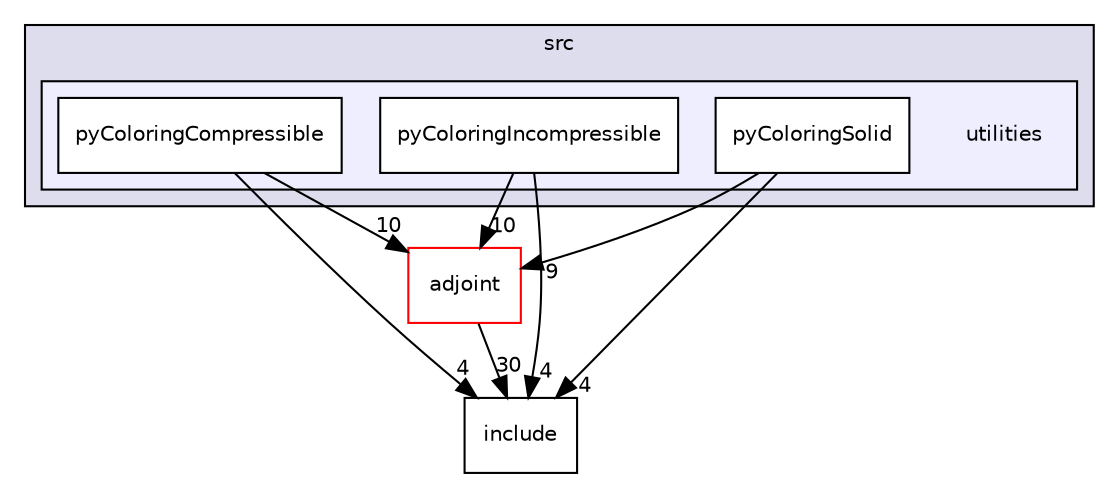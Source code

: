 digraph "dafoam/src/utilities" {
  bgcolor=transparent;
  compound=true
  node [ fontsize="10", fontname="Helvetica"];
  edge [ labelfontsize="10", labelfontname="Helvetica"];
  subgraph clusterdir_627fd991f2d271afc2835b9eae3d66f7 {
    graph [ bgcolor="#ddddee", pencolor="black", label="src" fontname="Helvetica", fontsize="10", URL="dir_627fd991f2d271afc2835b9eae3d66f7.html"]
  subgraph clusterdir_97a5026de580bf8f145ca273bad9f583 {
    graph [ bgcolor="#eeeeff", pencolor="black", label="" URL="dir_97a5026de580bf8f145ca273bad9f583.html"];
    dir_97a5026de580bf8f145ca273bad9f583 [shape=plaintext label="utilities"];
    dir_40fd0ea411891f375a7e26a0a2f8f780 [shape=box label="pyColoringCompressible" color="black" fillcolor="white" style="filled" URL="dir_40fd0ea411891f375a7e26a0a2f8f780.html"];
    dir_e28286c7462d29ac7d044d52ee2454ec [shape=box label="pyColoringIncompressible" color="black" fillcolor="white" style="filled" URL="dir_e28286c7462d29ac7d044d52ee2454ec.html"];
    dir_4827185e8b3283379b6a10add13c7e0d [shape=box label="pyColoringSolid" color="black" fillcolor="white" style="filled" URL="dir_4827185e8b3283379b6a10add13c7e0d.html"];
  }
  }
  dir_7df341fe0193531049da9f2466a34806 [shape=box label="include" URL="dir_7df341fe0193531049da9f2466a34806.html"];
  dir_f5514f987767675d2ddbed85ad2de067 [shape=box label="adjoint" color="red" URL="dir_f5514f987767675d2ddbed85ad2de067.html"];
  dir_e28286c7462d29ac7d044d52ee2454ec->dir_7df341fe0193531049da9f2466a34806 [headlabel="4", labeldistance=1.5 headhref="dir_000039_000030.html"];
  dir_e28286c7462d29ac7d044d52ee2454ec->dir_f5514f987767675d2ddbed85ad2de067 [headlabel="10", labeldistance=1.5 headhref="dir_000039_000004.html"];
  dir_4827185e8b3283379b6a10add13c7e0d->dir_7df341fe0193531049da9f2466a34806 [headlabel="4", labeldistance=1.5 headhref="dir_000040_000030.html"];
  dir_4827185e8b3283379b6a10add13c7e0d->dir_f5514f987767675d2ddbed85ad2de067 [headlabel="9", labeldistance=1.5 headhref="dir_000040_000004.html"];
  dir_f5514f987767675d2ddbed85ad2de067->dir_7df341fe0193531049da9f2466a34806 [headlabel="30", labeldistance=1.5 headhref="dir_000004_000030.html"];
  dir_40fd0ea411891f375a7e26a0a2f8f780->dir_7df341fe0193531049da9f2466a34806 [headlabel="4", labeldistance=1.5 headhref="dir_000038_000030.html"];
  dir_40fd0ea411891f375a7e26a0a2f8f780->dir_f5514f987767675d2ddbed85ad2de067 [headlabel="10", labeldistance=1.5 headhref="dir_000038_000004.html"];
}
